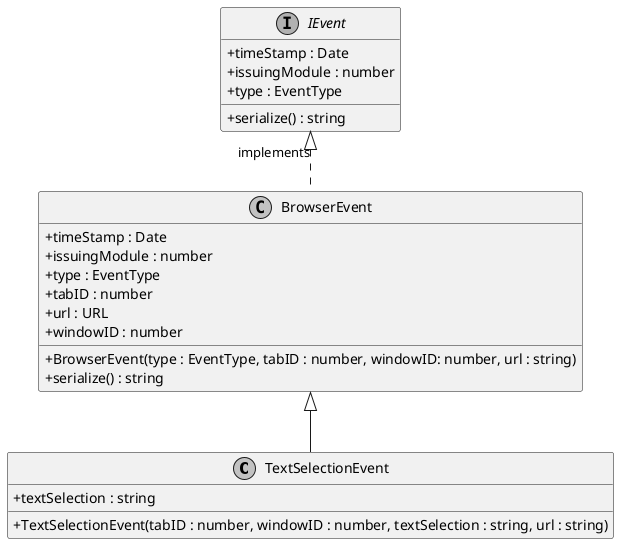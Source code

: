 @startuml
skinparam linetype ortho
skinparam monochrome true
skinparam classAttributeIconSize 0
class TextSelectionEvent extends BrowserEvent {
    + textSelection : string
    + TextSelectionEvent(tabID : number, windowID : number, textSelection : string, url : string)
}
interface IEvent {
    + timeStamp : Date
    + issuingModule : number
    + type : EventType
    + serialize() : string
}

IEvent <|.DOWN. BrowserEvent : implements
class BrowserEvent {
    + BrowserEvent(type : EventType, tabID : number, windowID: number, url : string)
    + timeStamp : Date
    + issuingModule : number
    + type : EventType
    + serialize() : string
    + tabID : number
    + url : URL
    + windowID : number
}
@enduml
